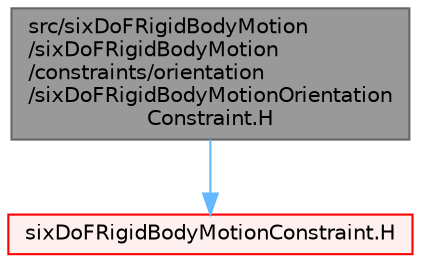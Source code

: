 digraph "src/sixDoFRigidBodyMotion/sixDoFRigidBodyMotion/constraints/orientation/sixDoFRigidBodyMotionOrientationConstraint.H"
{
 // LATEX_PDF_SIZE
  bgcolor="transparent";
  edge [fontname=Helvetica,fontsize=10,labelfontname=Helvetica,labelfontsize=10];
  node [fontname=Helvetica,fontsize=10,shape=box,height=0.2,width=0.4];
  Node1 [id="Node000001",label="src/sixDoFRigidBodyMotion\l/sixDoFRigidBodyMotion\l/constraints/orientation\l/sixDoFRigidBodyMotionOrientation\lConstraint.H",height=0.2,width=0.4,color="gray40", fillcolor="grey60", style="filled", fontcolor="black",tooltip=" "];
  Node1 -> Node2 [id="edge1_Node000001_Node000002",color="steelblue1",style="solid",tooltip=" "];
  Node2 [id="Node000002",label="sixDoFRigidBodyMotionConstraint.H",height=0.2,width=0.4,color="red", fillcolor="#FFF0F0", style="filled",URL="$sixDoFRigidBodyMotionConstraint_8H.html",tooltip=" "];
}
